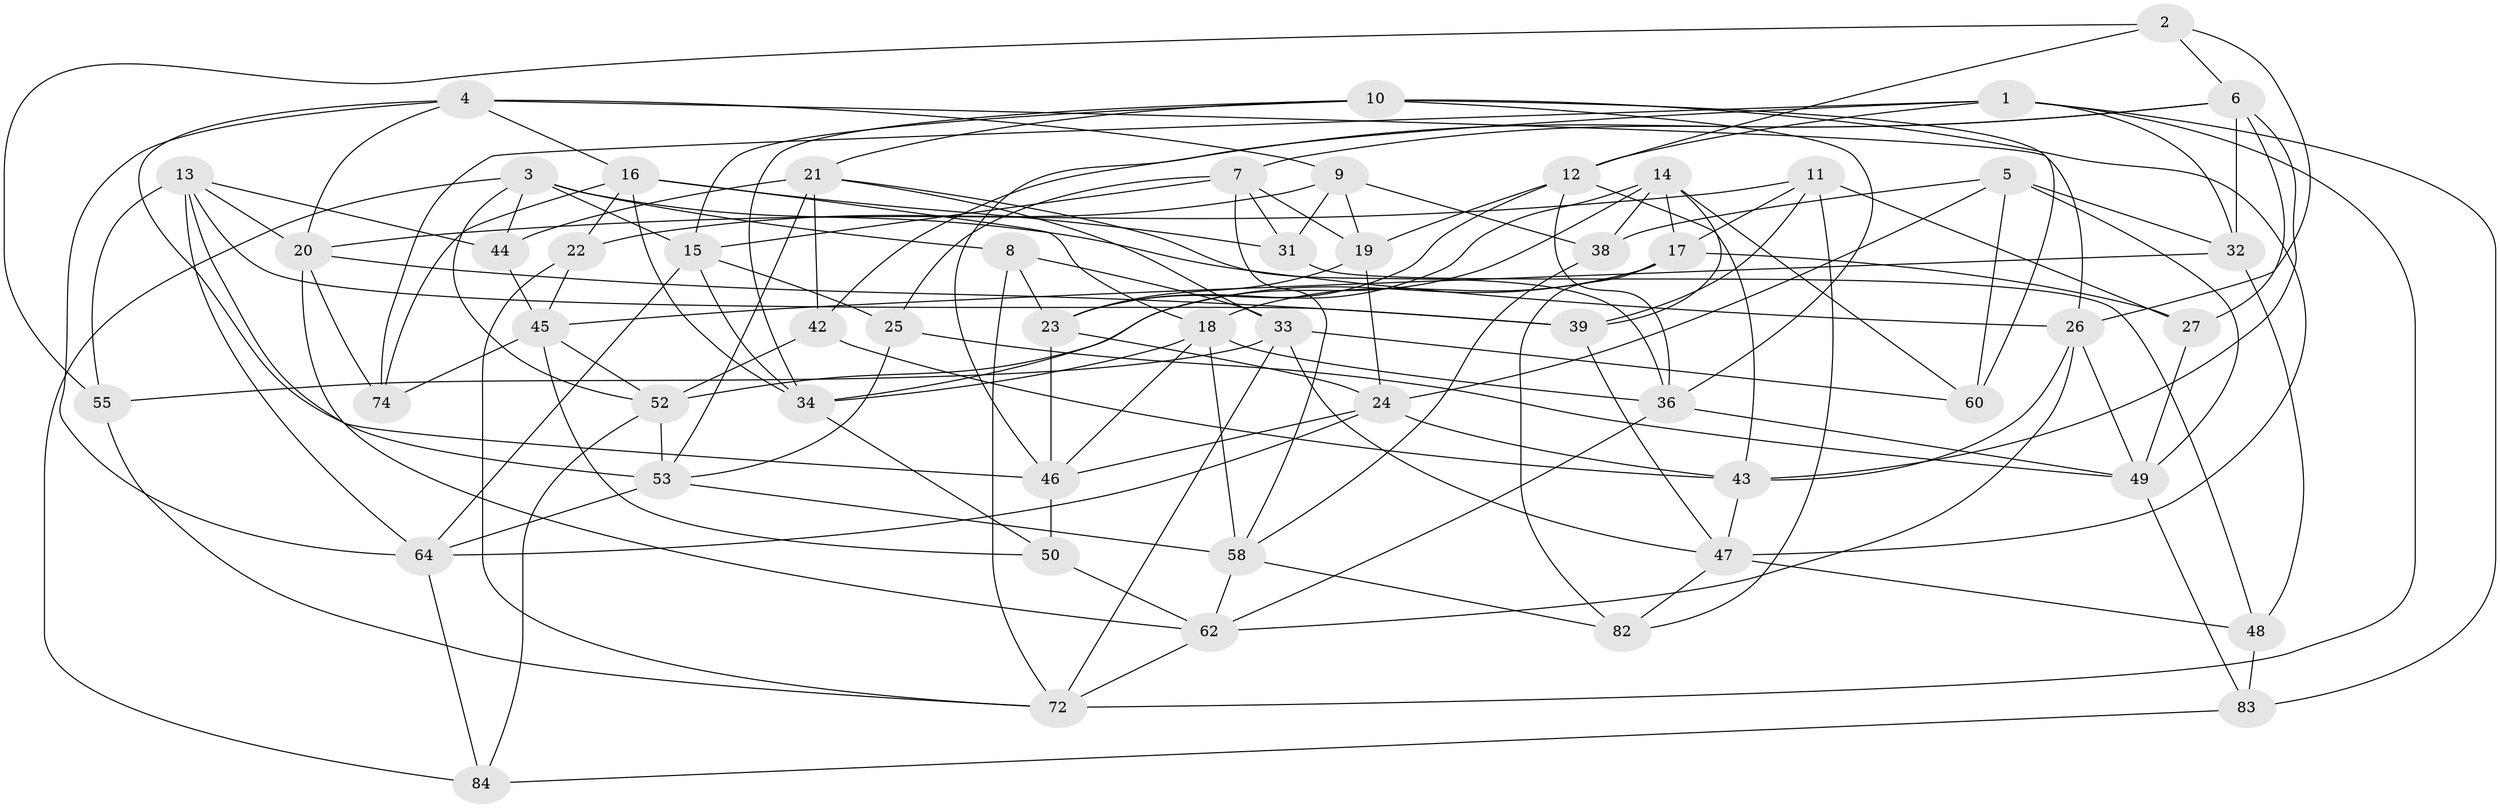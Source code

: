 // Generated by graph-tools (version 1.1) at 2025/24/03/03/25 07:24:30]
// undirected, 55 vertices, 145 edges
graph export_dot {
graph [start="1"]
  node [color=gray90,style=filled];
  1 [super="+28"];
  2;
  3 [super="+30"];
  4 [super="+71"];
  5 [super="+87"];
  6 [super="+51"];
  7 [super="+78"];
  8;
  9 [super="+81"];
  10 [super="+76"];
  11 [super="+91"];
  12 [super="+29"];
  13 [super="+73"];
  14 [super="+86"];
  15 [super="+80"];
  16 [super="+75"];
  17 [super="+56"];
  18 [super="+57"];
  19 [super="+90"];
  20 [super="+85"];
  21 [super="+68"];
  22;
  23 [super="+93"];
  24 [super="+37"];
  25;
  26 [super="+40"];
  27;
  31;
  32 [super="+66"];
  33 [super="+35"];
  34 [super="+69"];
  36 [super="+41"];
  38;
  39 [super="+88"];
  42;
  43 [super="+89"];
  44;
  45 [super="+65"];
  46 [super="+63"];
  47 [super="+70"];
  48;
  49 [super="+54"];
  50;
  52 [super="+59"];
  53 [super="+79"];
  55;
  58 [super="+61"];
  60;
  62 [super="+67"];
  64 [super="+77"];
  72 [super="+92"];
  74;
  82;
  83;
  84;
  1 -- 74;
  1 -- 72;
  1 -- 46;
  1 -- 32;
  1 -- 83;
  1 -- 12;
  2 -- 12;
  2 -- 26;
  2 -- 55;
  2 -- 6;
  3 -- 8;
  3 -- 15;
  3 -- 84;
  3 -- 44;
  3 -- 52;
  3 -- 26;
  4 -- 16;
  4 -- 26;
  4 -- 64;
  4 -- 9;
  4 -- 20;
  4 -- 46;
  5 -- 24;
  5 -- 60;
  5 -- 38;
  5 -- 32 [weight=2];
  5 -- 49;
  6 -- 27;
  6 -- 42;
  6 -- 7;
  6 -- 32;
  6 -- 43;
  7 -- 31;
  7 -- 25;
  7 -- 19;
  7 -- 15;
  7 -- 58;
  8 -- 23;
  8 -- 72;
  8 -- 33;
  9 -- 22;
  9 -- 19 [weight=2];
  9 -- 31;
  9 -- 38;
  10 -- 36;
  10 -- 60;
  10 -- 47;
  10 -- 34;
  10 -- 21;
  10 -- 15;
  11 -- 82;
  11 -- 27;
  11 -- 20;
  11 -- 17;
  11 -- 39 [weight=2];
  12 -- 36;
  12 -- 43;
  12 -- 19;
  12 -- 23;
  13 -- 55;
  13 -- 39;
  13 -- 44;
  13 -- 64;
  13 -- 53;
  13 -- 20;
  14 -- 39;
  14 -- 38;
  14 -- 34;
  14 -- 60;
  14 -- 17;
  14 -- 23;
  15 -- 64;
  15 -- 25;
  15 -- 34;
  16 -- 18;
  16 -- 34;
  16 -- 74;
  16 -- 22;
  16 -- 31;
  17 -- 18;
  17 -- 82;
  17 -- 27;
  17 -- 52;
  18 -- 58;
  18 -- 46;
  18 -- 34;
  18 -- 36;
  19 -- 23;
  19 -- 24;
  20 -- 74;
  20 -- 62;
  20 -- 39;
  21 -- 33;
  21 -- 42;
  21 -- 44;
  21 -- 53;
  21 -- 36;
  22 -- 72;
  22 -- 45;
  23 -- 24;
  23 -- 46;
  24 -- 64;
  24 -- 46;
  24 -- 43;
  25 -- 49;
  25 -- 53;
  26 -- 62;
  26 -- 49;
  26 -- 43;
  27 -- 49;
  31 -- 48;
  32 -- 45;
  32 -- 48;
  33 -- 55;
  33 -- 47;
  33 -- 72;
  33 -- 60;
  34 -- 50;
  36 -- 62;
  36 -- 49;
  38 -- 58;
  39 -- 47;
  42 -- 43;
  42 -- 52;
  43 -- 47;
  44 -- 45;
  45 -- 74;
  45 -- 52;
  45 -- 50;
  46 -- 50;
  47 -- 48;
  47 -- 82;
  48 -- 83;
  49 -- 83;
  50 -- 62;
  52 -- 53;
  52 -- 84;
  53 -- 64;
  53 -- 58;
  55 -- 72;
  58 -- 82;
  58 -- 62;
  62 -- 72;
  64 -- 84;
  83 -- 84;
}

